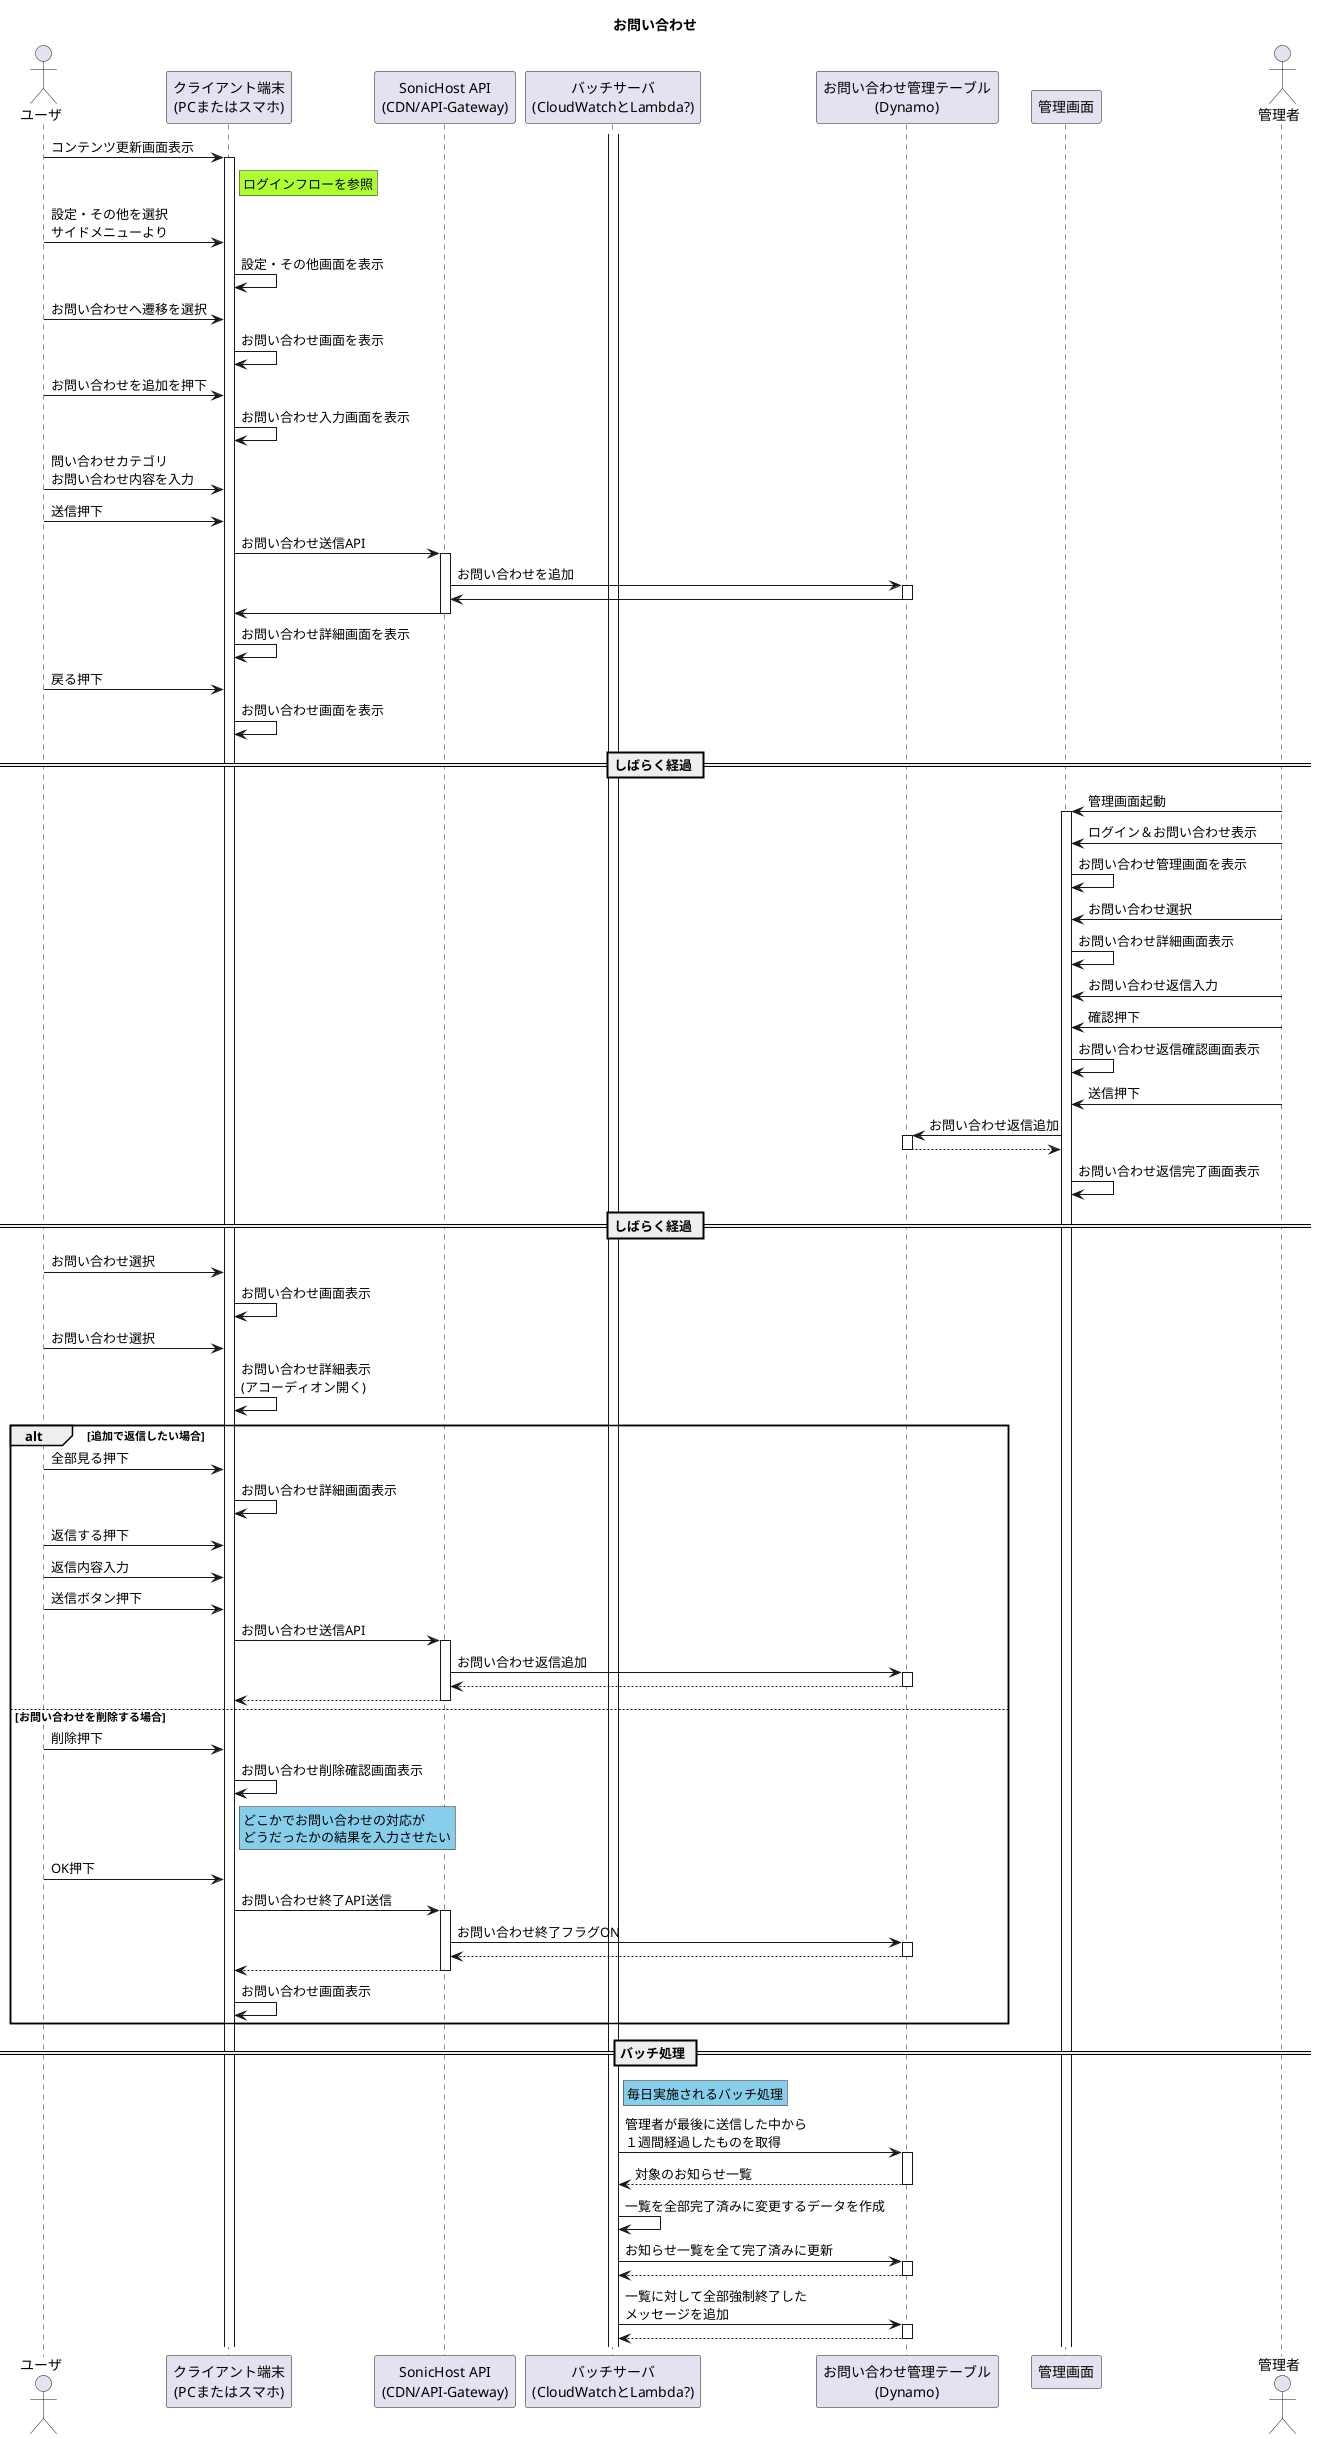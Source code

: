 @startuml  お問い合わせ
title お問い合わせ

' アクター定義
actor "ユーザ" as user
participant "クライアント端末\n(PCまたはスマホ)" as device
participant "SonicHost API\n(CDN/API-Gateway)" as api

participant "バッチサーバ\n(CloudWatchとLambda?)" as batch

participant "お問い合わせ管理テーブル\n(Dynamo)" as dynamo
participant "管理画面" as adminApp
actor "管理者" as adminUser

user -> device ++: コンテンツ更新画面表示
rnote right of device #GreenYellow
    ログインフローを参照
end note
user -> device : 設定・その他を選択\nサイドメニューより
device -> device : 設定・その他画面を表示
user -> device : お問い合わせへ遷移を選択
device -> device : お問い合わせ画面を表示
user -> device : お問い合わせを追加を押下
device -> device : お問い合わせ入力画面を表示
user -> device : 問い合わせカテゴリ\nお問い合わせ内容を入力
user -> device : 送信押下
device -> api ++ : お問い合わせ送信API
api -> dynamo ++ : お問い合わせを追加
api <- dynamo --
device <- api --
device -> device : お問い合わせ詳細画面を表示
user -> device : 戻る押下
device -> device : お問い合わせ画面を表示

== しばらく経過 ==

adminUser -> adminApp ++ : 管理画面起動
adminUser -> adminApp : ログイン＆お問い合わせ表示
adminApp -> adminApp : お問い合わせ管理画面を表示
adminUser -> adminApp : お問い合わせ選択
adminApp -> adminApp : お問い合わせ詳細画面表示
adminUser -> adminApp : お問い合わせ返信入力
adminUser -> adminApp : 確認押下
adminApp -> adminApp : お問い合わせ返信確認画面表示
adminUser -> adminApp : 送信押下
adminApp -> dynamo ++ : お問い合わせ返信追加
adminApp <-- dynamo -- 
adminApp -> adminApp : お問い合わせ返信完了画面表示

== しばらく経過 ==

user -> device : お問い合わせ選択
device -> device : お問い合わせ画面表示
user -> device : お問い合わせ選択
device -> device : お問い合わせ詳細表示\n(アコーディオン開く)
alt 追加で返信したい場合
    user -> device : 全部見る押下
    device -> device : お問い合わせ詳細画面表示
    user -> device : 返信する押下
    user -> device : 返信内容入力   
    user -> device : 送信ボタン押下
    device -> api ++ : お問い合わせ送信API
    api -> dynamo ++ : お問い合わせ返信追加
    api <-- dynamo -- 
    device <-- api --
else お問い合わせを削除する場合
    user -> device : 削除押下
    device -> device : お問い合わせ削除確認画面表示
    rnote right of device #SkyBlue 
        どこかでお問い合わせの対応が
        どうだったかの結果を入力させたい
    end note
    user -> device : OK押下
    device -> api ++ : お問い合わせ終了API送信
    api -> dynamo ++ : お問い合わせ終了フラグON
    api <-- dynamo --
    device <-- api --
    device -> device : お問い合わせ画面表示
end

== バッチ処理 ==
rnote right of batch #SkyBlue
    毎日実施されるバッチ処理
end note
activate batch
batch -> dynamo ++ : 管理者が最後に送信した中から\n１週間経過したものを取得
batch <-- dynamo -- : 対象のお知らせ一覧
batch -> batch : 一覧を全部完了済みに変更するデータを作成
batch -> dynamo ++ : お知らせ一覧を全て完了済みに更新
batch <-- dynamo --
batch -> dynamo ++ : 一覧に対して全部強制終了した\nメッセージを追加
batch <-- dynamo --
